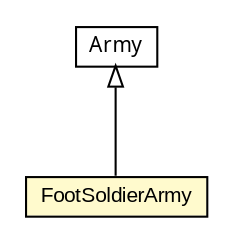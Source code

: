 #!/usr/local/bin/dot
#
# Class diagram 
# Generated by UMLGraph version 5.1 (http://www.umlgraph.org/)
#

digraph G {
	edge [fontname="arial",fontsize=10,labelfontname="arial",labelfontsize=10];
	node [fontname="arial",fontsize=10,shape=plaintext];
	nodesep=0.25;
	ranksep=0.5;
	// RiskGame.FootSoldierArmy
	c103 [label=<<table title="RiskGame.FootSoldierArmy" border="0" cellborder="1" cellspacing="0" cellpadding="2" port="p" bgcolor="lemonChiffon" href="./FootSoldierArmy.html">
		<tr><td><table border="0" cellspacing="0" cellpadding="1">
<tr><td align="center" balign="center"> FootSoldierArmy </td></tr>
		</table></td></tr>
		</table>>, fontname="arial", fontcolor="black", fontsize=10.0];
	// RiskGame.Army
	c111 [label=<<table title="RiskGame.Army" border="0" cellborder="1" cellspacing="0" cellpadding="2" port="p" href="./Army.html">
		<tr><td><table border="0" cellspacing="0" cellpadding="1">
<tr><td align="center" balign="center"><font face="ariali"> Army </font></td></tr>
		</table></td></tr>
		</table>>, fontname="arial", fontcolor="black", fontsize=10.0];
	//RiskGame.FootSoldierArmy extends RiskGame.Army
	c111:p -> c103:p [dir=back,arrowtail=empty];
}

